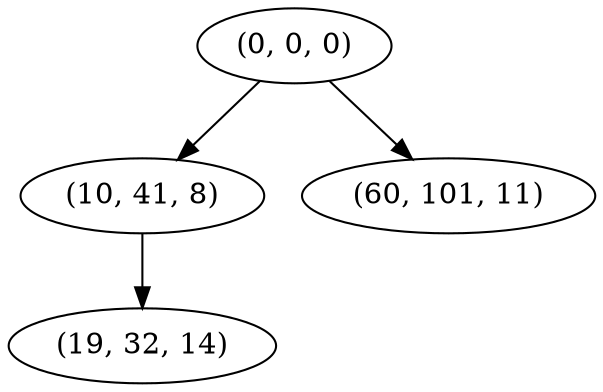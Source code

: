 digraph tree {
    "(0, 0, 0)";
    "(10, 41, 8)";
    "(19, 32, 14)";
    "(60, 101, 11)";
    "(0, 0, 0)" -> "(10, 41, 8)";
    "(0, 0, 0)" -> "(60, 101, 11)";
    "(10, 41, 8)" -> "(19, 32, 14)";
}
